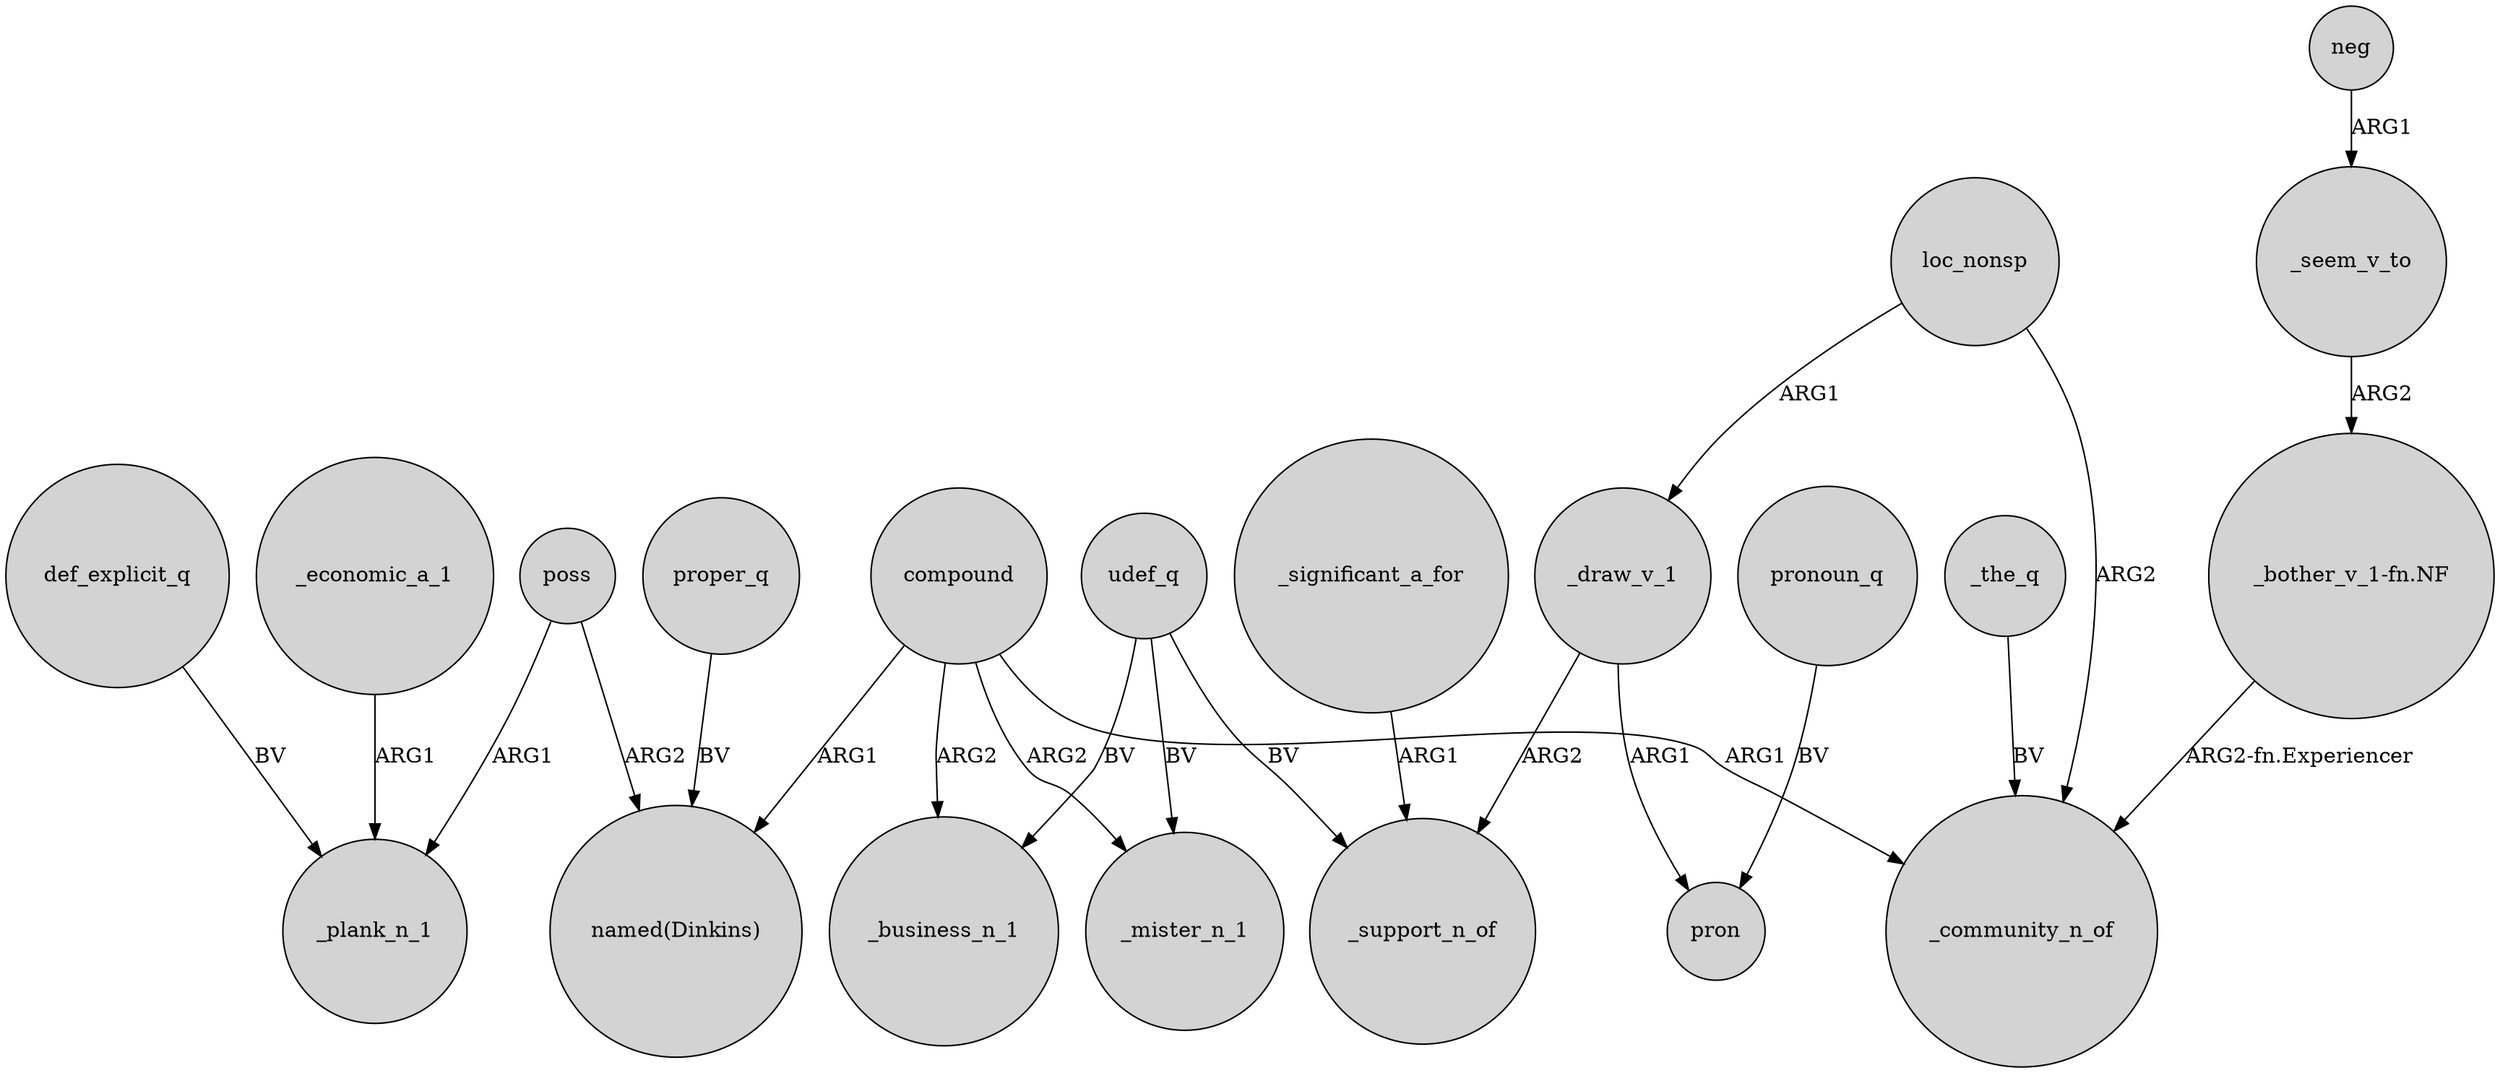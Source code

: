 digraph {
	node [shape=circle style=filled]
	_economic_a_1 -> _plank_n_1 [label=ARG1]
	compound -> _mister_n_1 [label=ARG2]
	udef_q -> _mister_n_1 [label=BV]
	loc_nonsp -> _community_n_of [label=ARG2]
	_seem_v_to -> "_bother_v_1-fn.NF" [label=ARG2]
	"_bother_v_1-fn.NF" -> _community_n_of [label="ARG2-fn.Experiencer"]
	compound -> "named(Dinkins)" [label=ARG1]
	pronoun_q -> pron [label=BV]
	_draw_v_1 -> _support_n_of [label=ARG2]
	def_explicit_q -> _plank_n_1 [label=BV]
	_significant_a_for -> _support_n_of [label=ARG1]
	compound -> _business_n_1 [label=ARG2]
	compound -> _community_n_of [label=ARG1]
	udef_q -> _support_n_of [label=BV]
	udef_q -> _business_n_1 [label=BV]
	poss -> "named(Dinkins)" [label=ARG2]
	neg -> _seem_v_to [label=ARG1]
	loc_nonsp -> _draw_v_1 [label=ARG1]
	_the_q -> _community_n_of [label=BV]
	poss -> _plank_n_1 [label=ARG1]
	proper_q -> "named(Dinkins)" [label=BV]
	_draw_v_1 -> pron [label=ARG1]
}
